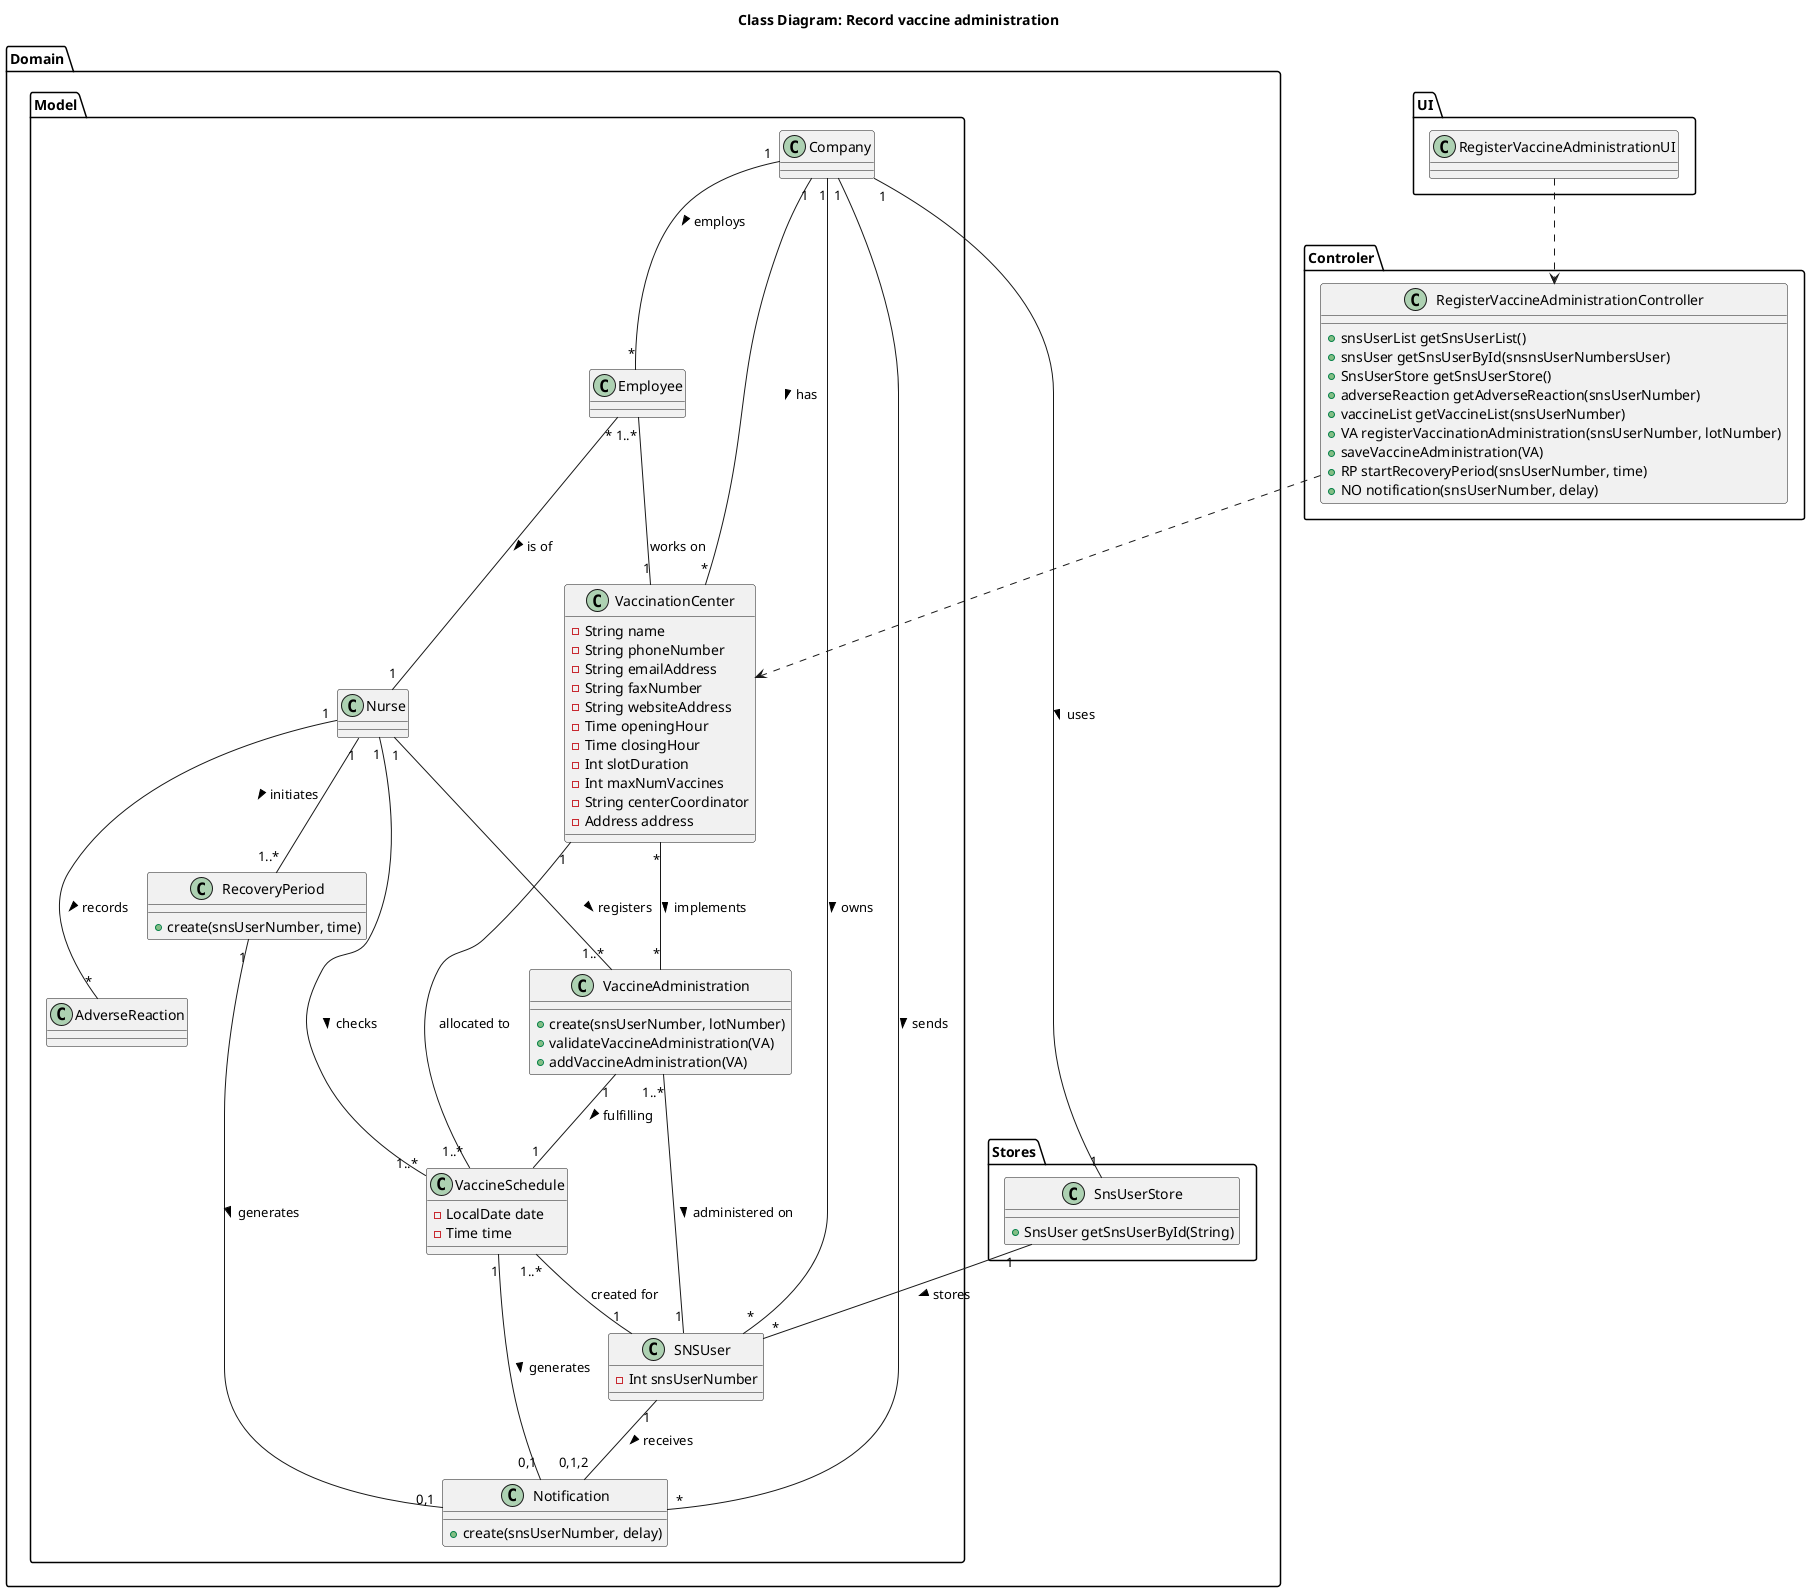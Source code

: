 @startuml US08_CD

title Class Diagram: Record vaccine administration

package UI <<Folder>> {
    
    class RegisterVaccineAdministrationUI {
        
    }

}

package Controler <<Folder>> {

    class RegisterVaccineAdministrationController {
        +snsUserList getSnsUserList()
        +snsUser getSnsUserById(snsnsUserNumbersUser)
        +SnsUserStore getSnsUserStore()
        +adverseReaction getAdverseReaction(snsUserNumber)
        +vaccineList getVaccineList(snsUserNumber)
        +VA registerVaccinationAdministration(snsUserNumber, lotNumber)
        +saveVaccineAdministration(VA)
        +RP startRecoveryPeriod(snsUserNumber, time)
        +NO notification(snsUserNumber, delay)
    }

}


package Domain <<Folder>> {

    package Model <<Folder>> {

        class Company {
            
        }

        class SNSUser {
            -Int snsUserNumber
        }

        class VaccinationCenter {
            -String name
            -String phoneNumber
            -String emailAddress
            -String faxNumber
            -String websiteAddress
            -Time openingHour
            -Time closingHour
            -Int slotDuration
            -Int maxNumVaccines
            -String centerCoordinator
            -Address address
        }

        class Employee {

        }

        class Nurse {

        }

        class VaccineSchedule {
            -LocalDate date
            -Time time
        }

        class VaccineAdministration {
            +create(snsUserNumber, lotNumber)
            +validateVaccineAdministration(VA)
            +addVaccineAdministration(VA)   
        }

        class AdverseReaction {
            
        }

        class Notification {
            +create(snsUserNumber, delay)
        }

        class RecoveryPeriod {
            +create(snsUserNumber, time)
        }
    
    }

    package Stores <<Folder>> {

        class SnsUserStore {
            +SnsUser getSnsUserById(String)
        }

    }
}


RegisterVaccineAdministrationUI ..> RegisterVaccineAdministrationController
RegisterVaccineAdministrationController ..> VaccinationCenter

Company "1" -d "*" VaccinationCenter :  has >
Company "1" -- "*" SNSUser :  owns >
Company "1" --  "*" Notification   :  sends  >
Company "1" -- "*" Employee :  employs >
Company "1" -- "1" SnsUserStore : uses >

Employee "*" -- "1" Nurse :  is of >
Employee "1..*" -- "1" VaccinationCenter : works on

SNSUser "1" --  "0,1,2" Notification :  receives >

VaccineSchedule "1..*" -- "1" SNSUser :  created for 
VaccineSchedule "1..*" -- "1" VaccinationCenter :  allocated to 
VaccineSchedule "1" -- "0,1" Notification :  generates >

VaccinationCenter "*" -- "*" VaccineAdministration :  implements >

Nurse "1" -- "1..*" VaccineSchedule : checks >
Nurse "1" -- "1..*" VaccineAdministration :  registers >
Nurse "1" - "1..*" RecoveryPeriod :  initiates >
Nurse "1" -- "*" AdverseReaction :  records >

VaccineAdministration "1" -- "1" VaccineSchedule : fulfilling >
VaccineAdministration "1..*" - "1" SNSUser :  administered on >

RecoveryPeriod "1" -- "0,1" Notification :  generates  >

SnsUserStore  "1" -- "*" SNSUser: stores >

@enduml